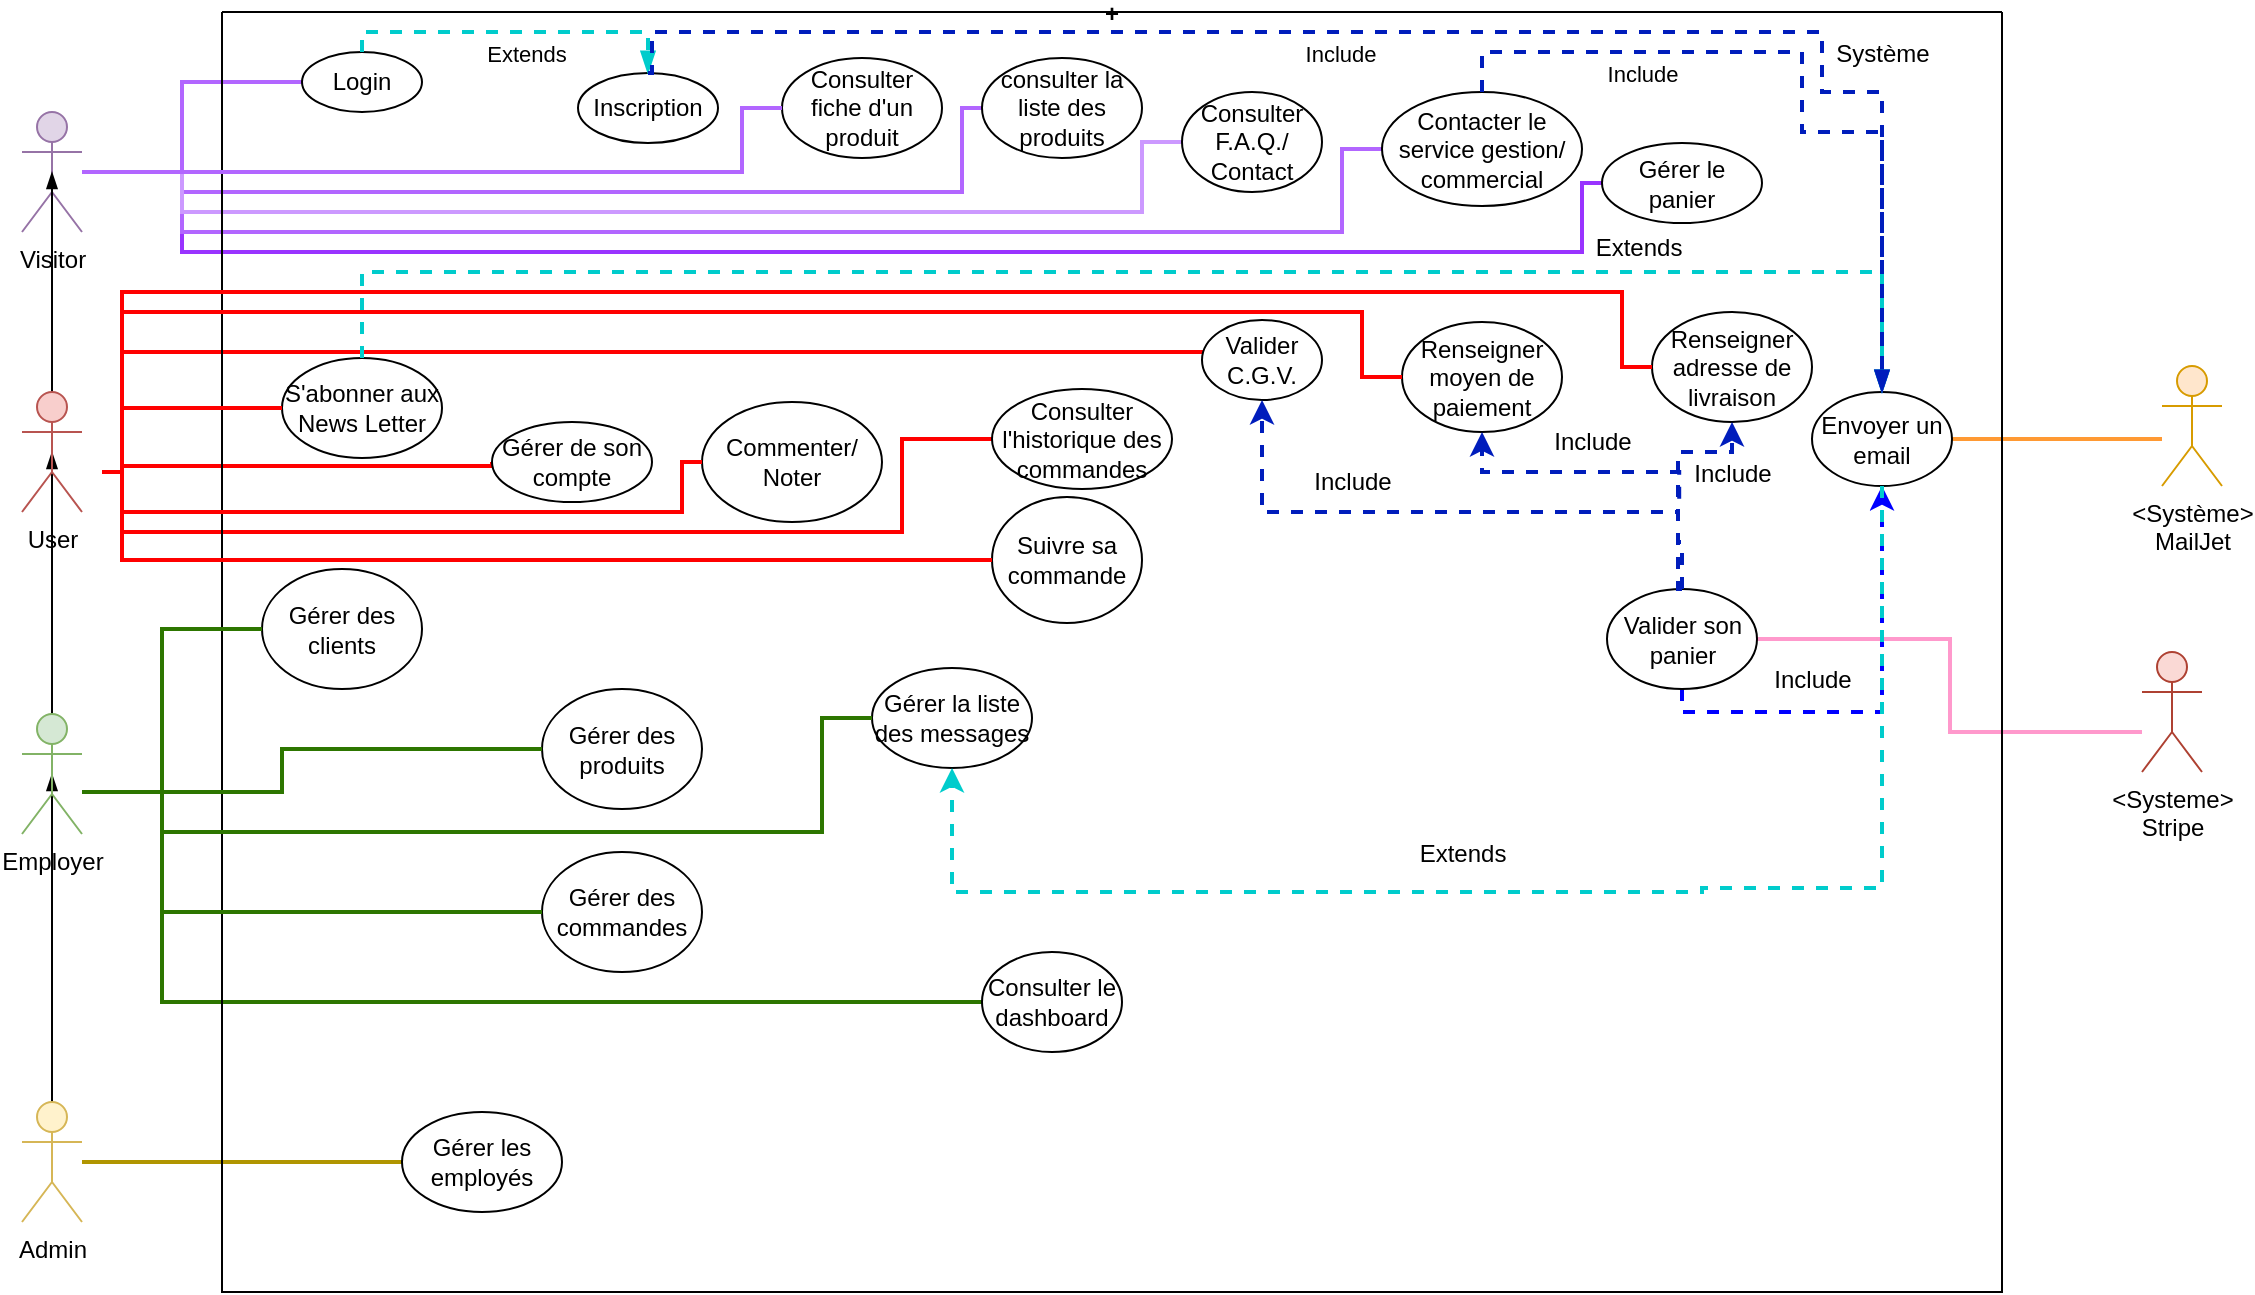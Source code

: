 <mxfile version="17.5.0" type="github">
  <diagram id="GzKakMBZJSLyFwyd6iJl" name="Page-1">
    <mxGraphModel dx="1038" dy="2201" grid="1" gridSize="10" guides="1" tooltips="1" connect="1" arrows="1" fold="1" page="1" pageScale="1" pageWidth="1169" pageHeight="1654" math="0" shadow="0">
      <root>
        <mxCell id="0" />
        <mxCell id="1" parent="0" />
        <mxCell id="Bii71_IuoEZ9I5wEcGJ1-39" style="edgeStyle=orthogonalEdgeStyle;rounded=0;orthogonalLoop=1;jettySize=auto;html=1;entryX=0.5;entryY=0.5;entryDx=0;entryDy=0;entryPerimeter=0;endArrow=blockThin;endFill=1;" parent="1" source="Bii71_IuoEZ9I5wEcGJ1-1" target="Bii71_IuoEZ9I5wEcGJ1-5" edge="1">
          <mxGeometry relative="1" as="geometry" />
        </mxCell>
        <mxCell id="Bii71_IuoEZ9I5wEcGJ1-44" style="edgeStyle=orthogonalEdgeStyle;rounded=0;orthogonalLoop=1;jettySize=auto;html=1;entryX=0;entryY=0.5;entryDx=0;entryDy=0;endArrow=none;endFill=0;strokeWidth=2;fillColor=#60a917;strokeColor=#2D7600;" parent="1" target="Bii71_IuoEZ9I5wEcGJ1-30" edge="1">
          <mxGeometry relative="1" as="geometry">
            <mxPoint x="40" y="230" as="sourcePoint" />
            <Array as="points">
              <mxPoint x="80" y="230" />
              <mxPoint x="80" y="335" />
            </Array>
          </mxGeometry>
        </mxCell>
        <mxCell id="Bii71_IuoEZ9I5wEcGJ1-36" style="edgeStyle=orthogonalEdgeStyle;rounded=0;orthogonalLoop=1;jettySize=auto;html=1;entryX=0;entryY=0.5;entryDx=0;entryDy=0;endArrow=none;endFill=0;fillColor=#e3c800;strokeColor=#B09500;strokeWidth=2;" parent="1" source="Bii71_IuoEZ9I5wEcGJ1-3" target="Bii71_IuoEZ9I5wEcGJ1-34" edge="1">
          <mxGeometry relative="1" as="geometry" />
        </mxCell>
        <mxCell id="Bii71_IuoEZ9I5wEcGJ1-38" style="edgeStyle=orthogonalEdgeStyle;rounded=0;orthogonalLoop=1;jettySize=auto;html=1;entryX=0.5;entryY=0.5;entryDx=0;entryDy=0;entryPerimeter=0;endArrow=blockThin;endFill=1;" parent="1" source="Bii71_IuoEZ9I5wEcGJ1-3" target="Bii71_IuoEZ9I5wEcGJ1-1" edge="1">
          <mxGeometry relative="1" as="geometry" />
        </mxCell>
        <mxCell id="Bii71_IuoEZ9I5wEcGJ1-3" value="Admin" style="shape=umlActor;verticalLabelPosition=bottom;verticalAlign=top;html=1;outlineConnect=0;fillColor=#fff2cc;strokeColor=#d6b656;" parent="1" vertex="1">
          <mxGeometry x="10" y="385" width="30" height="60" as="geometry" />
        </mxCell>
        <mxCell id="Bii71_IuoEZ9I5wEcGJ1-57" style="edgeStyle=orthogonalEdgeStyle;rounded=0;orthogonalLoop=1;jettySize=auto;html=1;entryX=0;entryY=0.5;entryDx=0;entryDy=0;endArrow=none;endFill=0;strokeWidth=2;fillColor=#6a00ff;strokeColor=#B266FF;" parent="1" target="Bii71_IuoEZ9I5wEcGJ1-19" edge="1">
          <mxGeometry relative="1" as="geometry">
            <mxPoint x="40" y="-80" as="sourcePoint" />
            <Array as="points">
              <mxPoint x="90" y="-80" />
              <mxPoint x="90" y="-125" />
            </Array>
          </mxGeometry>
        </mxCell>
        <mxCell id="Bii71_IuoEZ9I5wEcGJ1-58" style="edgeStyle=orthogonalEdgeStyle;rounded=0;orthogonalLoop=1;jettySize=auto;html=1;entryX=0;entryY=0.5;entryDx=0;entryDy=0;endArrow=none;endFill=0;strokeWidth=2;fillColor=#6a00ff;strokeColor=#9933FF;startArrow=none;" parent="1" target="Bii71_IuoEZ9I5wEcGJ1-15" edge="1">
          <mxGeometry relative="1" as="geometry">
            <mxPoint x="40" y="-80" as="sourcePoint" />
            <Array as="points">
              <mxPoint x="90" y="-80" />
              <mxPoint x="90" y="-40" />
              <mxPoint x="790" y="-40" />
              <mxPoint x="790" y="-74" />
            </Array>
          </mxGeometry>
        </mxCell>
        <mxCell id="Bii71_IuoEZ9I5wEcGJ1-60" style="edgeStyle=orthogonalEdgeStyle;rounded=0;orthogonalLoop=1;jettySize=auto;html=1;entryX=0;entryY=0.5;entryDx=0;entryDy=0;endArrow=none;endFill=0;strokeWidth=2;fillColor=#6a00ff;strokeColor=#B266FF;" parent="1" target="Bii71_IuoEZ9I5wEcGJ1-14" edge="1">
          <mxGeometry relative="1" as="geometry">
            <mxPoint x="40" y="-80" as="sourcePoint" />
            <Array as="points">
              <mxPoint x="90" y="-80" />
              <mxPoint x="90" y="-50" />
              <mxPoint x="670" y="-50" />
              <mxPoint x="670" y="-91" />
            </Array>
          </mxGeometry>
        </mxCell>
        <mxCell id="Bii71_IuoEZ9I5wEcGJ1-61" style="edgeStyle=orthogonalEdgeStyle;rounded=0;orthogonalLoop=1;jettySize=auto;html=1;endArrow=none;endFill=0;strokeWidth=2;fillColor=#6a00ff;strokeColor=#B266FF;entryX=0;entryY=0.5;entryDx=0;entryDy=0;" parent="1" target="Bii71_IuoEZ9I5wEcGJ1-17" edge="1">
          <mxGeometry relative="1" as="geometry">
            <mxPoint x="40" y="-80" as="sourcePoint" />
            <Array as="points">
              <mxPoint x="40" y="-80" />
              <mxPoint x="90" y="-80" />
              <mxPoint x="90" y="-70" />
              <mxPoint x="480" y="-70" />
              <mxPoint x="480" y="-112" />
            </Array>
          </mxGeometry>
        </mxCell>
        <mxCell id="Bii71_IuoEZ9I5wEcGJ1-142" style="edgeStyle=orthogonalEdgeStyle;rounded=0;orthogonalLoop=1;jettySize=auto;html=1;entryX=0;entryY=0.5;entryDx=0;entryDy=0;endArrow=none;endFill=0;endSize=6;strokeColor=#CC99FF;strokeWidth=2;" parent="1" target="Bii71_IuoEZ9I5wEcGJ1-136" edge="1">
          <mxGeometry relative="1" as="geometry">
            <mxPoint x="40" y="-80" as="sourcePoint" />
            <Array as="points">
              <mxPoint x="90" y="-80" />
              <mxPoint x="90" y="-60" />
              <mxPoint x="570" y="-60" />
              <mxPoint x="570" y="-95" />
            </Array>
          </mxGeometry>
        </mxCell>
        <mxCell id="Bii71_IuoEZ9I5wEcGJ1-4" value="Visitor" style="shape=umlActor;verticalLabelPosition=bottom;verticalAlign=top;html=1;outlineConnect=0;fillColor=#e1d5e7;strokeColor=#9673a6;" parent="1" vertex="1">
          <mxGeometry x="10" y="-110" width="30" height="60" as="geometry" />
        </mxCell>
        <mxCell id="Bii71_IuoEZ9I5wEcGJ1-40" style="edgeStyle=orthogonalEdgeStyle;rounded=0;orthogonalLoop=1;jettySize=auto;html=1;entryX=0.5;entryY=0.5;entryDx=0;entryDy=0;entryPerimeter=0;endArrow=blockThin;endFill=1;" parent="1" source="Bii71_IuoEZ9I5wEcGJ1-5" target="Bii71_IuoEZ9I5wEcGJ1-4" edge="1">
          <mxGeometry relative="1" as="geometry" />
        </mxCell>
        <mxCell id="Bii71_IuoEZ9I5wEcGJ1-47" style="edgeStyle=orthogonalEdgeStyle;rounded=0;orthogonalLoop=1;jettySize=auto;html=1;entryX=0;entryY=0.5;entryDx=0;entryDy=0;endArrow=none;endFill=0;strokeWidth=2;fillColor=#e51400;strokeColor=#FF0000;" parent="1" target="Bii71_IuoEZ9I5wEcGJ1-26" edge="1">
          <mxGeometry relative="1" as="geometry">
            <mxPoint x="50" y="70" as="sourcePoint" />
            <Array as="points">
              <mxPoint x="60" y="70" />
              <mxPoint x="60" y="100" />
              <mxPoint x="450" y="100" />
              <mxPoint x="450" y="54" />
            </Array>
          </mxGeometry>
        </mxCell>
        <mxCell id="Bii71_IuoEZ9I5wEcGJ1-52" style="edgeStyle=orthogonalEdgeStyle;rounded=0;orthogonalLoop=1;jettySize=auto;html=1;entryX=0;entryY=0.5;entryDx=0;entryDy=0;endArrow=none;endFill=0;strokeWidth=2;fillColor=#e51400;strokeColor=#FF0000;" parent="1" target="Bii71_IuoEZ9I5wEcGJ1-22" edge="1">
          <mxGeometry relative="1" as="geometry">
            <mxPoint x="50" y="70" as="sourcePoint" />
            <mxPoint x="390" y="275.5" as="targetPoint" />
            <Array as="points">
              <mxPoint x="60" y="70" />
              <mxPoint x="60" y="67" />
            </Array>
          </mxGeometry>
        </mxCell>
        <mxCell id="OJM2FZ4Qv5MGzFUBcvF0-1" style="edgeStyle=orthogonalEdgeStyle;rounded=0;orthogonalLoop=1;jettySize=auto;html=1;strokeColor=#FF0000;strokeWidth=2;endArrow=none;endFill=0;" parent="1" target="Bii71_IuoEZ9I5wEcGJ1-20" edge="1">
          <mxGeometry relative="1" as="geometry">
            <mxPoint x="50" y="70" as="sourcePoint" />
            <Array as="points">
              <mxPoint x="60" y="70" />
              <mxPoint x="60" y="10" />
            </Array>
          </mxGeometry>
        </mxCell>
        <mxCell id="Bii71_IuoEZ9I5wEcGJ1-5" value="User" style="shape=umlActor;verticalLabelPosition=bottom;verticalAlign=top;html=1;outlineConnect=0;fillColor=#f8cecc;strokeColor=#b85450;" parent="1" vertex="1">
          <mxGeometry x="10" y="30" width="30" height="60" as="geometry" />
        </mxCell>
        <mxCell id="Bii71_IuoEZ9I5wEcGJ1-56" style="edgeStyle=orthogonalEdgeStyle;rounded=0;orthogonalLoop=1;jettySize=auto;html=1;entryX=1;entryY=0.5;entryDx=0;entryDy=0;endArrow=none;endFill=0;fillColor=#ffcccc;strokeColor=#FF99CC;strokeWidth=2;" parent="1" source="Bii71_IuoEZ9I5wEcGJ1-6" target="Bii71_IuoEZ9I5wEcGJ1-23" edge="1">
          <mxGeometry relative="1" as="geometry">
            <mxPoint x="570" y="221" as="targetPoint" />
            <Array as="points">
              <mxPoint x="974" y="200" />
              <mxPoint x="974" y="154" />
            </Array>
          </mxGeometry>
        </mxCell>
        <mxCell id="Bii71_IuoEZ9I5wEcGJ1-6" value="&amp;lt;Systeme&amp;gt;&lt;br&gt;Stripe" style="shape=umlActor;verticalLabelPosition=bottom;verticalAlign=top;html=1;outlineConnect=0;fillColor=#fad9d5;strokeColor=#ae4132;" parent="1" vertex="1">
          <mxGeometry x="1070" y="160" width="30" height="60" as="geometry" />
        </mxCell>
        <mxCell id="Bii71_IuoEZ9I5wEcGJ1-67" style="edgeStyle=orthogonalEdgeStyle;rounded=0;orthogonalLoop=1;jettySize=auto;html=1;entryX=1;entryY=0.5;entryDx=0;entryDy=0;endArrow=none;endFill=0;fillColor=#fa6800;strokeColor=#FF9933;strokeWidth=2;" parent="1" source="Bii71_IuoEZ9I5wEcGJ1-7" target="Bii71_IuoEZ9I5wEcGJ1-135" edge="1">
          <mxGeometry relative="1" as="geometry">
            <Array as="points">
              <mxPoint x="970" y="54" />
            </Array>
          </mxGeometry>
        </mxCell>
        <mxCell id="Bii71_IuoEZ9I5wEcGJ1-7" value="&amp;lt;Système&amp;gt;&lt;br&gt;MailJet" style="shape=umlActor;verticalLabelPosition=bottom;verticalAlign=top;html=1;outlineConnect=0;fillColor=#ffe6cc;strokeColor=#d79b00;" parent="1" vertex="1">
          <mxGeometry x="1080" y="17" width="30" height="60" as="geometry" />
        </mxCell>
        <mxCell id="Bii71_IuoEZ9I5wEcGJ1-12" value="+" style="swimlane;startSize=0;" parent="1" vertex="1">
          <mxGeometry x="110" y="-160" width="890" height="640" as="geometry" />
        </mxCell>
        <mxCell id="Bii71_IuoEZ9I5wEcGJ1-13" value="Système" style="text;html=1;align=center;verticalAlign=middle;resizable=0;points=[];autosize=1;strokeColor=none;fillColor=none;" parent="Bii71_IuoEZ9I5wEcGJ1-12" vertex="1">
          <mxGeometry x="800" y="10.5" width="60" height="20" as="geometry" />
        </mxCell>
        <mxCell id="Bii71_IuoEZ9I5wEcGJ1-19" value="Login" style="ellipse;whiteSpace=wrap;html=1;" parent="Bii71_IuoEZ9I5wEcGJ1-12" vertex="1">
          <mxGeometry x="40" y="20" width="60" height="30" as="geometry" />
        </mxCell>
        <mxCell id="Bii71_IuoEZ9I5wEcGJ1-18" value="Inscription" style="ellipse;whiteSpace=wrap;html=1;" parent="Bii71_IuoEZ9I5wEcGJ1-12" vertex="1">
          <mxGeometry x="178" y="30.5" width="70" height="35" as="geometry" />
        </mxCell>
        <mxCell id="Bii71_IuoEZ9I5wEcGJ1-16" value="Consulter fiche d&#39;un produit" style="ellipse;whiteSpace=wrap;html=1;" parent="Bii71_IuoEZ9I5wEcGJ1-12" vertex="1">
          <mxGeometry x="280" y="23" width="80" height="50" as="geometry" />
        </mxCell>
        <mxCell id="Bii71_IuoEZ9I5wEcGJ1-24" value="Suivre sa commande" style="ellipse;whiteSpace=wrap;html=1;" parent="Bii71_IuoEZ9I5wEcGJ1-12" vertex="1">
          <mxGeometry x="385" y="242.5" width="75" height="63" as="geometry" />
        </mxCell>
        <mxCell id="Bii71_IuoEZ9I5wEcGJ1-32" value="Gérer des produits" style="ellipse;whiteSpace=wrap;html=1;" parent="Bii71_IuoEZ9I5wEcGJ1-12" vertex="1">
          <mxGeometry x="160" y="338.5" width="80" height="60" as="geometry" />
        </mxCell>
        <mxCell id="Bii71_IuoEZ9I5wEcGJ1-31" value="Gérer des commandes" style="ellipse;whiteSpace=wrap;html=1;" parent="Bii71_IuoEZ9I5wEcGJ1-12" vertex="1">
          <mxGeometry x="160" y="420" width="80" height="60" as="geometry" />
        </mxCell>
        <mxCell id="Bii71_IuoEZ9I5wEcGJ1-30" value="Consulter le dashboard" style="ellipse;whiteSpace=wrap;html=1;" parent="Bii71_IuoEZ9I5wEcGJ1-12" vertex="1">
          <mxGeometry x="380" y="470" width="70" height="50" as="geometry" />
        </mxCell>
        <mxCell id="Bii71_IuoEZ9I5wEcGJ1-29" value="Gérer la liste des messages" style="ellipse;whiteSpace=wrap;html=1;" parent="Bii71_IuoEZ9I5wEcGJ1-12" vertex="1">
          <mxGeometry x="325" y="328" width="80" height="50" as="geometry" />
        </mxCell>
        <mxCell id="Bii71_IuoEZ9I5wEcGJ1-34" value="Gérer les employés" style="ellipse;whiteSpace=wrap;html=1;" parent="Bii71_IuoEZ9I5wEcGJ1-12" vertex="1">
          <mxGeometry x="90" y="550" width="80" height="50" as="geometry" />
        </mxCell>
        <mxCell id="Bii71_IuoEZ9I5wEcGJ1-69" value="Extends" style="endArrow=blockThin;endSize=6;endFill=1;html=1;rounded=0;exitX=0.5;exitY=0;exitDx=0;exitDy=0;dashed=1;edgeStyle=orthogonalEdgeStyle;labelPosition=center;verticalLabelPosition=top;align=center;verticalAlign=bottom;entryX=0.5;entryY=0;entryDx=0;entryDy=0;strokeWidth=2;fillColor=#1ba1e2;strokeColor=#00CCCC;" parent="Bii71_IuoEZ9I5wEcGJ1-12" source="Bii71_IuoEZ9I5wEcGJ1-19" target="Bii71_IuoEZ9I5wEcGJ1-18" edge="1">
          <mxGeometry x="0.053" y="-20" width="160" relative="1" as="geometry">
            <mxPoint x="20" y="9" as="sourcePoint" />
            <mxPoint x="180" y="9" as="targetPoint" />
            <Array as="points">
              <mxPoint x="70" y="10" />
              <mxPoint x="213" y="10" />
            </Array>
            <mxPoint as="offset" />
          </mxGeometry>
        </mxCell>
        <mxCell id="Bii71_IuoEZ9I5wEcGJ1-33" value="Gérer des clients" style="ellipse;whiteSpace=wrap;html=1;" parent="Bii71_IuoEZ9I5wEcGJ1-12" vertex="1">
          <mxGeometry x="20" y="278.5" width="80" height="60" as="geometry" />
        </mxCell>
        <mxCell id="Bii71_IuoEZ9I5wEcGJ1-45" style="edgeStyle=orthogonalEdgeStyle;rounded=0;orthogonalLoop=1;jettySize=auto;html=1;endArrow=none;endFill=0;strokeWidth=2;fillColor=#60a917;strokeColor=#2D7600;startArrow=none;entryX=0;entryY=0.5;entryDx=0;entryDy=0;" parent="Bii71_IuoEZ9I5wEcGJ1-12" target="Bii71_IuoEZ9I5wEcGJ1-29" edge="1">
          <mxGeometry relative="1" as="geometry">
            <mxPoint x="-70" y="390" as="sourcePoint" />
            <Array as="points">
              <mxPoint x="-30" y="390" />
              <mxPoint x="-30" y="410" />
              <mxPoint x="300" y="410" />
              <mxPoint x="300" y="353" />
            </Array>
          </mxGeometry>
        </mxCell>
        <mxCell id="Bii71_IuoEZ9I5wEcGJ1-15" value="Gérer le panier" style="ellipse;whiteSpace=wrap;html=1;gradientColor=#ffffff;" parent="Bii71_IuoEZ9I5wEcGJ1-12" vertex="1">
          <mxGeometry x="690" y="65.5" width="80" height="40" as="geometry" />
        </mxCell>
        <mxCell id="Bii71_IuoEZ9I5wEcGJ1-62" style="edgeStyle=orthogonalEdgeStyle;rounded=0;orthogonalLoop=1;jettySize=auto;html=1;endArrow=none;endFill=0;strokeWidth=2;fillColor=#6a00ff;strokeColor=#B266FF;startArrow=none;entryX=0;entryY=0.5;entryDx=0;entryDy=0;" parent="Bii71_IuoEZ9I5wEcGJ1-12" target="Bii71_IuoEZ9I5wEcGJ1-16" edge="1">
          <mxGeometry relative="1" as="geometry">
            <mxPoint x="-70" y="80" as="sourcePoint" />
            <Array as="points">
              <mxPoint x="260" y="80" />
              <mxPoint x="260" y="48" />
            </Array>
          </mxGeometry>
        </mxCell>
        <mxCell id="Bii71_IuoEZ9I5wEcGJ1-21" value="Renseigner moyen de paiement" style="ellipse;whiteSpace=wrap;html=1;" parent="Bii71_IuoEZ9I5wEcGJ1-12" vertex="1">
          <mxGeometry x="590" y="155" width="80" height="55" as="geometry" />
        </mxCell>
        <mxCell id="Bii71_IuoEZ9I5wEcGJ1-28" value="Commenter/ Noter" style="ellipse;whiteSpace=wrap;html=1;" parent="Bii71_IuoEZ9I5wEcGJ1-12" vertex="1">
          <mxGeometry x="240" y="195" width="90" height="60" as="geometry" />
        </mxCell>
        <mxCell id="Bii71_IuoEZ9I5wEcGJ1-26" value="Consulter l&#39;historique des commandes" style="ellipse;whiteSpace=wrap;html=1;" parent="Bii71_IuoEZ9I5wEcGJ1-12" vertex="1">
          <mxGeometry x="385" y="188.5" width="90" height="50" as="geometry" />
        </mxCell>
        <mxCell id="Bii71_IuoEZ9I5wEcGJ1-25" value="S&#39;abonner aux News Letter" style="ellipse;whiteSpace=wrap;html=1;" parent="Bii71_IuoEZ9I5wEcGJ1-12" vertex="1">
          <mxGeometry x="30" y="173" width="80" height="50" as="geometry" />
        </mxCell>
        <mxCell id="Bii71_IuoEZ9I5wEcGJ1-17" value="consulter la liste des produits" style="ellipse;whiteSpace=wrap;html=1;" parent="Bii71_IuoEZ9I5wEcGJ1-12" vertex="1">
          <mxGeometry x="380" y="23" width="80" height="50" as="geometry" />
        </mxCell>
        <mxCell id="Bii71_IuoEZ9I5wEcGJ1-135" value="Envoyer un email" style="ellipse;whiteSpace=wrap;html=1;" parent="Bii71_IuoEZ9I5wEcGJ1-12" vertex="1">
          <mxGeometry x="795" y="190" width="70" height="47" as="geometry" />
        </mxCell>
        <mxCell id="Bii71_IuoEZ9I5wEcGJ1-139" value="Include" style="endArrow=blockThin;endSize=6;endFill=1;html=1;rounded=0;dashed=1;labelPosition=center;verticalLabelPosition=top;align=center;verticalAlign=bottom;edgeStyle=orthogonalEdgeStyle;exitX=0.5;exitY=0;exitDx=0;exitDy=0;entryX=0.5;entryY=0;entryDx=0;entryDy=0;strokeWidth=2;fillColor=#0050ef;strokeColor=#001DBC;" parent="Bii71_IuoEZ9I5wEcGJ1-12" source="Bii71_IuoEZ9I5wEcGJ1-18" target="Bii71_IuoEZ9I5wEcGJ1-135" edge="1">
          <mxGeometry x="-0.104" y="-20" width="160" relative="1" as="geometry">
            <mxPoint x="80" y="120" as="sourcePoint" />
            <mxPoint x="220" y="130" as="targetPoint" />
            <Array as="points">
              <mxPoint x="215" y="10" />
              <mxPoint x="800" y="10" />
              <mxPoint x="800" y="40" />
              <mxPoint x="830" y="40" />
            </Array>
            <mxPoint as="offset" />
          </mxGeometry>
        </mxCell>
        <mxCell id="Bii71_IuoEZ9I5wEcGJ1-136" value="Consulter F.A.Q./ Contact" style="ellipse;whiteSpace=wrap;html=1;" parent="Bii71_IuoEZ9I5wEcGJ1-12" vertex="1">
          <mxGeometry x="480" y="40" width="70" height="50" as="geometry" />
        </mxCell>
        <mxCell id="Bii71_IuoEZ9I5wEcGJ1-27" value="Renseigner adresse de livraison" style="ellipse;whiteSpace=wrap;html=1;" parent="Bii71_IuoEZ9I5wEcGJ1-12" vertex="1">
          <mxGeometry x="715" y="150" width="80" height="55" as="geometry" />
        </mxCell>
        <mxCell id="Bii71_IuoEZ9I5wEcGJ1-20" value="Valider C.G.V." style="ellipse;whiteSpace=wrap;html=1;" parent="Bii71_IuoEZ9I5wEcGJ1-12" vertex="1">
          <mxGeometry x="490" y="154" width="60" height="40" as="geometry" />
        </mxCell>
        <mxCell id="Bii71_IuoEZ9I5wEcGJ1-146" value="Extends" style="text;html=1;align=center;verticalAlign=middle;resizable=0;points=[];autosize=1;strokeColor=none;fillColor=none;" parent="Bii71_IuoEZ9I5wEcGJ1-12" vertex="1">
          <mxGeometry x="678" y="108" width="60" height="20" as="geometry" />
        </mxCell>
        <mxCell id="Bii71_IuoEZ9I5wEcGJ1-162" value="" style="edgeStyle=orthogonalEdgeStyle;rounded=0;orthogonalLoop=1;jettySize=auto;html=1;dashed=1;endArrow=classic;endFill=1;endSize=6;strokeColor=#0000FF;strokeWidth=2;exitX=0.5;exitY=1;exitDx=0;exitDy=0;entryX=0.5;entryY=1;entryDx=0;entryDy=0;" parent="Bii71_IuoEZ9I5wEcGJ1-12" source="Bii71_IuoEZ9I5wEcGJ1-23" target="Bii71_IuoEZ9I5wEcGJ1-135" edge="1">
          <mxGeometry relative="1" as="geometry">
            <Array as="points">
              <mxPoint x="730" y="350" />
              <mxPoint x="830" y="350" />
            </Array>
          </mxGeometry>
        </mxCell>
        <mxCell id="Bii71_IuoEZ9I5wEcGJ1-23" value="Valider son panier" style="ellipse;whiteSpace=wrap;html=1;" parent="Bii71_IuoEZ9I5wEcGJ1-12" vertex="1">
          <mxGeometry x="692.5" y="288.5" width="75" height="50" as="geometry" />
        </mxCell>
        <mxCell id="Bii71_IuoEZ9I5wEcGJ1-147" value="" style="endArrow=classic;endSize=6;endFill=1;html=1;rounded=0;dashed=1;labelPosition=center;verticalLabelPosition=top;align=center;verticalAlign=bottom;edgeStyle=orthogonalEdgeStyle;strokeWidth=2;fillColor=#0050ef;strokeColor=#001DBC;exitX=0.5;exitY=0;exitDx=0;exitDy=0;entryX=0.5;entryY=1;entryDx=0;entryDy=0;" parent="Bii71_IuoEZ9I5wEcGJ1-12" source="Bii71_IuoEZ9I5wEcGJ1-23" target="Bii71_IuoEZ9I5wEcGJ1-27" edge="1">
          <mxGeometry x="0.035" y="-17" width="160" relative="1" as="geometry">
            <mxPoint x="730" y="330" as="sourcePoint" />
            <mxPoint x="600" y="210" as="targetPoint" />
            <Array as="points">
              <mxPoint x="728" y="220" />
              <mxPoint x="755" y="220" />
            </Array>
            <mxPoint as="offset" />
          </mxGeometry>
        </mxCell>
        <mxCell id="Bii71_IuoEZ9I5wEcGJ1-152" value="Include" style="text;html=1;align=center;verticalAlign=middle;resizable=0;points=[];autosize=1;strokeColor=none;fillColor=none;" parent="Bii71_IuoEZ9I5wEcGJ1-12" vertex="1">
          <mxGeometry x="540" y="225" width="50" height="20" as="geometry" />
        </mxCell>
        <mxCell id="Bii71_IuoEZ9I5wEcGJ1-155" value="Include" style="text;html=1;align=center;verticalAlign=middle;resizable=0;points=[];autosize=1;strokeColor=none;fillColor=none;" parent="Bii71_IuoEZ9I5wEcGJ1-12" vertex="1">
          <mxGeometry x="730" y="221" width="50" height="20" as="geometry" />
        </mxCell>
        <mxCell id="Bii71_IuoEZ9I5wEcGJ1-156" value="" style="endArrow=classic;endSize=6;endFill=1;html=1;rounded=0;dashed=1;labelPosition=center;verticalLabelPosition=top;align=center;verticalAlign=bottom;edgeStyle=orthogonalEdgeStyle;strokeWidth=2;fillColor=#0050ef;strokeColor=#001DBC;exitX=-0.028;exitY=1.12;exitDx=0;exitDy=0;entryX=0.5;entryY=1;entryDx=0;entryDy=0;exitPerimeter=0;" parent="Bii71_IuoEZ9I5wEcGJ1-12" source="Bii71_IuoEZ9I5wEcGJ1-155" target="Bii71_IuoEZ9I5wEcGJ1-21" edge="1">
          <mxGeometry x="0.035" y="-17" width="160" relative="1" as="geometry">
            <mxPoint x="737.5" y="260" as="sourcePoint" />
            <mxPoint x="765" y="215" as="targetPoint" />
            <Array as="points">
              <mxPoint x="729" y="230" />
              <mxPoint x="630" y="230" />
            </Array>
            <mxPoint as="offset" />
          </mxGeometry>
        </mxCell>
        <mxCell id="Bii71_IuoEZ9I5wEcGJ1-154" value="Include" style="text;html=1;align=center;verticalAlign=middle;resizable=0;points=[];autosize=1;strokeColor=none;fillColor=none;" parent="Bii71_IuoEZ9I5wEcGJ1-12" vertex="1">
          <mxGeometry x="660" y="205" width="50" height="20" as="geometry" />
        </mxCell>
        <mxCell id="Bii71_IuoEZ9I5wEcGJ1-157" value="" style="endArrow=classic;endSize=6;endFill=1;html=1;rounded=0;dashed=1;labelPosition=center;verticalLabelPosition=top;align=center;verticalAlign=bottom;edgeStyle=orthogonalEdgeStyle;strokeWidth=2;fillColor=#0050ef;strokeColor=#001DBC;entryX=0.5;entryY=1;entryDx=0;entryDy=0;exitX=0.5;exitY=0;exitDx=0;exitDy=0;" parent="Bii71_IuoEZ9I5wEcGJ1-12" source="Bii71_IuoEZ9I5wEcGJ1-23" target="Bii71_IuoEZ9I5wEcGJ1-20" edge="1">
          <mxGeometry x="0.035" y="-17" width="160" relative="1" as="geometry">
            <mxPoint x="747.5" y="270" as="sourcePoint" />
            <mxPoint x="775" y="225" as="targetPoint" />
            <Array as="points">
              <mxPoint x="728" y="265" />
              <mxPoint x="728" y="250" />
              <mxPoint x="520" y="250" />
            </Array>
            <mxPoint as="offset" />
          </mxGeometry>
        </mxCell>
        <mxCell id="Bii71_IuoEZ9I5wEcGJ1-161" value="Include" style="text;html=1;align=center;verticalAlign=middle;resizable=0;points=[];autosize=1;strokeColor=none;fillColor=none;" parent="Bii71_IuoEZ9I5wEcGJ1-12" vertex="1">
          <mxGeometry x="770" y="324" width="50" height="20" as="geometry" />
        </mxCell>
        <mxCell id="Bii71_IuoEZ9I5wEcGJ1-1" value="Employer" style="shape=umlActor;verticalLabelPosition=bottom;verticalAlign=top;html=1;outlineConnect=0;fillColor=#d5e8d4;strokeColor=#82b366;" parent="Bii71_IuoEZ9I5wEcGJ1-12" vertex="1">
          <mxGeometry x="-100" y="351" width="30" height="60" as="geometry" />
        </mxCell>
        <mxCell id="Bii71_IuoEZ9I5wEcGJ1-41" style="edgeStyle=orthogonalEdgeStyle;rounded=0;orthogonalLoop=1;jettySize=auto;html=1;entryX=0;entryY=0.5;entryDx=0;entryDy=0;endArrow=none;endFill=0;strokeWidth=2;fillColor=#60a917;strokeColor=#2D7600;" parent="Bii71_IuoEZ9I5wEcGJ1-12" source="Bii71_IuoEZ9I5wEcGJ1-1" target="Bii71_IuoEZ9I5wEcGJ1-32" edge="1">
          <mxGeometry relative="1" as="geometry">
            <Array as="points">
              <mxPoint x="30" y="390" />
              <mxPoint x="30" y="369" />
            </Array>
          </mxGeometry>
        </mxCell>
        <mxCell id="Bii71_IuoEZ9I5wEcGJ1-42" style="edgeStyle=orthogonalEdgeStyle;rounded=0;orthogonalLoop=1;jettySize=auto;html=1;entryX=0;entryY=0.5;entryDx=0;entryDy=0;endArrow=none;endFill=0;strokeWidth=2;fillColor=#60a917;strokeColor=#2D7600;" parent="Bii71_IuoEZ9I5wEcGJ1-12" source="Bii71_IuoEZ9I5wEcGJ1-1" target="Bii71_IuoEZ9I5wEcGJ1-31" edge="1">
          <mxGeometry relative="1" as="geometry">
            <Array as="points">
              <mxPoint x="-30" y="390" />
              <mxPoint x="-30" y="450" />
              <mxPoint x="160" y="450" />
            </Array>
          </mxGeometry>
        </mxCell>
        <mxCell id="Bii71_IuoEZ9I5wEcGJ1-43" style="edgeStyle=orthogonalEdgeStyle;rounded=0;orthogonalLoop=1;jettySize=auto;html=1;endArrow=none;endFill=0;strokeWidth=2;fillColor=#60a917;strokeColor=#2D7600;entryX=0;entryY=0.5;entryDx=0;entryDy=0;" parent="Bii71_IuoEZ9I5wEcGJ1-12" source="Bii71_IuoEZ9I5wEcGJ1-1" target="Bii71_IuoEZ9I5wEcGJ1-33" edge="1">
          <mxGeometry relative="1" as="geometry">
            <Array as="points">
              <mxPoint x="-30" y="390" />
              <mxPoint x="-30" y="309" />
            </Array>
          </mxGeometry>
        </mxCell>
        <mxCell id="Bii71_IuoEZ9I5wEcGJ1-165" value="" style="edgeStyle=orthogonalEdgeStyle;rounded=0;orthogonalLoop=1;jettySize=auto;html=1;dashed=1;endArrow=classic;endFill=1;endSize=6;strokeColor=#00CCCC;strokeWidth=2;exitX=0.5;exitY=1;exitDx=0;exitDy=0;entryX=0.5;entryY=1;entryDx=0;entryDy=0;" parent="Bii71_IuoEZ9I5wEcGJ1-12" source="Bii71_IuoEZ9I5wEcGJ1-135" target="Bii71_IuoEZ9I5wEcGJ1-29" edge="1">
          <mxGeometry relative="1" as="geometry">
            <mxPoint x="840" y="324.5" as="sourcePoint" />
            <mxPoint x="740" y="426" as="targetPoint" />
            <Array as="points">
              <mxPoint x="830" y="438" />
              <mxPoint x="740" y="438" />
              <mxPoint x="740" y="440" />
              <mxPoint x="365" y="440" />
            </Array>
          </mxGeometry>
        </mxCell>
        <mxCell id="Bii71_IuoEZ9I5wEcGJ1-166" value="Extends" style="text;html=1;align=center;verticalAlign=middle;resizable=0;points=[];autosize=1;strokeColor=none;fillColor=none;" parent="Bii71_IuoEZ9I5wEcGJ1-12" vertex="1">
          <mxGeometry x="590" y="411" width="60" height="20" as="geometry" />
        </mxCell>
        <mxCell id="Bii71_IuoEZ9I5wEcGJ1-88" value="" style="edgeStyle=orthogonalEdgeStyle;rounded=0;orthogonalLoop=1;jettySize=auto;html=1;endArrow=none;endFill=0;strokeWidth=2;fillColor=#e51400;strokeColor=#FF0000;startArrow=none;entryX=0;entryY=0.5;entryDx=0;entryDy=0;" parent="1" target="Bii71_IuoEZ9I5wEcGJ1-28" edge="1">
          <mxGeometry relative="1" as="geometry">
            <mxPoint x="50" y="70" as="sourcePoint" />
            <mxPoint x="672.5" y="240" as="targetPoint" />
            <Array as="points">
              <mxPoint x="60" y="70" />
              <mxPoint x="60" y="90" />
              <mxPoint x="340" y="90" />
              <mxPoint x="340" y="65" />
            </Array>
          </mxGeometry>
        </mxCell>
        <mxCell id="Bii71_IuoEZ9I5wEcGJ1-94" value="" style="edgeStyle=orthogonalEdgeStyle;rounded=0;orthogonalLoop=1;jettySize=auto;html=1;endArrow=none;endFill=0;strokeWidth=2;fillColor=#e51400;strokeColor=#FF0000;startArrow=none;exitX=0;exitY=0.5;exitDx=0;exitDy=0;" parent="1" source="Bii71_IuoEZ9I5wEcGJ1-25" edge="1">
          <mxGeometry relative="1" as="geometry">
            <mxPoint x="525" y="200" as="sourcePoint" />
            <mxPoint x="50" y="70" as="targetPoint" />
            <Array as="points">
              <mxPoint x="60" y="38" />
              <mxPoint x="60" y="70" />
            </Array>
          </mxGeometry>
        </mxCell>
        <mxCell id="Bii71_IuoEZ9I5wEcGJ1-14" value="Contacter le service gestion/ commercial" style="ellipse;whiteSpace=wrap;html=1;" parent="1" vertex="1">
          <mxGeometry x="690" y="-120" width="100" height="57" as="geometry" />
        </mxCell>
        <mxCell id="Bii71_IuoEZ9I5wEcGJ1-140" style="edgeStyle=orthogonalEdgeStyle;rounded=0;orthogonalLoop=1;jettySize=auto;html=1;dashed=1;endArrow=blockThin;endFill=1;endSize=6;strokeColor=#00CCCC;strokeWidth=2;exitX=0.5;exitY=0;exitDx=0;exitDy=0;" parent="1" source="Bii71_IuoEZ9I5wEcGJ1-25" edge="1">
          <mxGeometry relative="1" as="geometry">
            <mxPoint x="940" y="30" as="targetPoint" />
            <mxPoint x="180" y="-10" as="sourcePoint" />
            <Array as="points">
              <mxPoint x="180" y="-30" />
              <mxPoint x="940" y="-30" />
            </Array>
          </mxGeometry>
        </mxCell>
        <mxCell id="Bii71_IuoEZ9I5wEcGJ1-144" value="Include" style="endArrow=blockThin;endSize=6;endFill=1;html=1;rounded=0;dashed=1;labelPosition=center;verticalLabelPosition=top;align=center;verticalAlign=bottom;edgeStyle=orthogonalEdgeStyle;strokeWidth=2;fillColor=#0050ef;strokeColor=#001DBC;entryX=0.5;entryY=0;entryDx=0;entryDy=0;startArrow=none;exitX=0.5;exitY=0;exitDx=0;exitDy=0;" parent="1" source="Bii71_IuoEZ9I5wEcGJ1-14" target="Bii71_IuoEZ9I5wEcGJ1-135" edge="1">
          <mxGeometry x="-0.487" y="-20" width="160" relative="1" as="geometry">
            <mxPoint x="530" y="96" as="sourcePoint" />
            <mxPoint x="530" y="20" as="targetPoint" />
            <Array as="points">
              <mxPoint x="740" y="-140" />
              <mxPoint x="900" y="-140" />
              <mxPoint x="900" y="-100" />
              <mxPoint x="940" y="-100" />
            </Array>
            <mxPoint as="offset" />
          </mxGeometry>
        </mxCell>
        <mxCell id="Bii71_IuoEZ9I5wEcGJ1-22" value="Gérer de son compte" style="ellipse;whiteSpace=wrap;html=1;" parent="1" vertex="1">
          <mxGeometry x="245" y="45" width="80" height="40" as="geometry" />
        </mxCell>
        <mxCell id="Bii71_IuoEZ9I5wEcGJ1-170" style="edgeStyle=orthogonalEdgeStyle;rounded=0;orthogonalLoop=1;jettySize=auto;html=1;fontSize=12;endArrow=none;endFill=0;endSize=6;strokeColor=#FF0000;strokeWidth=2;exitX=0;exitY=0.5;exitDx=0;exitDy=0;" parent="1" source="Bii71_IuoEZ9I5wEcGJ1-24" edge="1">
          <mxGeometry relative="1" as="geometry">
            <mxPoint x="50" y="70" as="targetPoint" />
            <Array as="points">
              <mxPoint x="60" y="114" />
              <mxPoint x="60" y="70" />
            </Array>
          </mxGeometry>
        </mxCell>
        <mxCell id="OJM2FZ4Qv5MGzFUBcvF0-2" style="edgeStyle=orthogonalEdgeStyle;rounded=0;orthogonalLoop=1;jettySize=auto;html=1;strokeColor=#FF0000;strokeWidth=2;endArrow=none;endFill=0;entryX=0;entryY=0.5;entryDx=0;entryDy=0;" parent="1" target="Bii71_IuoEZ9I5wEcGJ1-21" edge="1">
          <mxGeometry relative="1" as="geometry">
            <mxPoint x="60" y="80" as="sourcePoint" />
            <mxPoint x="610" y="25" as="targetPoint" />
            <Array as="points">
              <mxPoint x="60" y="-10" />
              <mxPoint x="680" y="-10" />
              <mxPoint x="680" y="23" />
            </Array>
          </mxGeometry>
        </mxCell>
        <mxCell id="OJM2FZ4Qv5MGzFUBcvF0-3" style="edgeStyle=orthogonalEdgeStyle;rounded=0;orthogonalLoop=1;jettySize=auto;html=1;strokeColor=#FF0000;strokeWidth=2;endArrow=none;endFill=0;entryX=0;entryY=0.5;entryDx=0;entryDy=0;" parent="1" target="Bii71_IuoEZ9I5wEcGJ1-27" edge="1">
          <mxGeometry relative="1" as="geometry">
            <mxPoint x="50" y="70" as="sourcePoint" />
            <mxPoint x="710" y="32.5" as="targetPoint" />
            <Array as="points">
              <mxPoint x="60" y="70" />
              <mxPoint x="60" y="-20" />
              <mxPoint x="810" y="-20" />
              <mxPoint x="810" y="18" />
            </Array>
          </mxGeometry>
        </mxCell>
      </root>
    </mxGraphModel>
  </diagram>
</mxfile>
